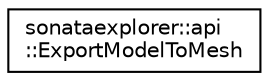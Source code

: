 digraph "Graphical Class Hierarchy"
{
 // LATEX_PDF_SIZE
  edge [fontname="Helvetica",fontsize="10",labelfontname="Helvetica",labelfontsize="10"];
  node [fontname="Helvetica",fontsize="10",shape=record];
  rankdir="LR";
  Node0 [label="sonataexplorer::api\l::ExportModelToMesh",height=0.2,width=0.4,color="black", fillcolor="white", style="filled",URL="$d6/d5f/structsonataexplorer_1_1api_1_1ExportModelToMesh.html",tooltip=" "];
}
